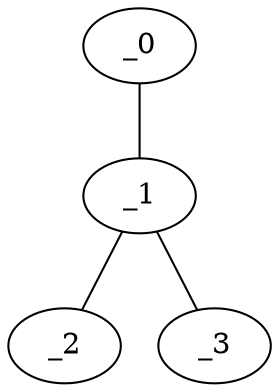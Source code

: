 graph LP1_0105 {
	_0	 [x="0.691561",
		y="2.80345"];
	_1	 [x="0.76",
		y="0.67"];
	_0 -- _1;
	_2	 [x="2.33041",
		y="0.593419"];
	_1 -- _2;
	_3	 [x="2.06463",
		y="2.12588"];
	_1 -- _3;
}
